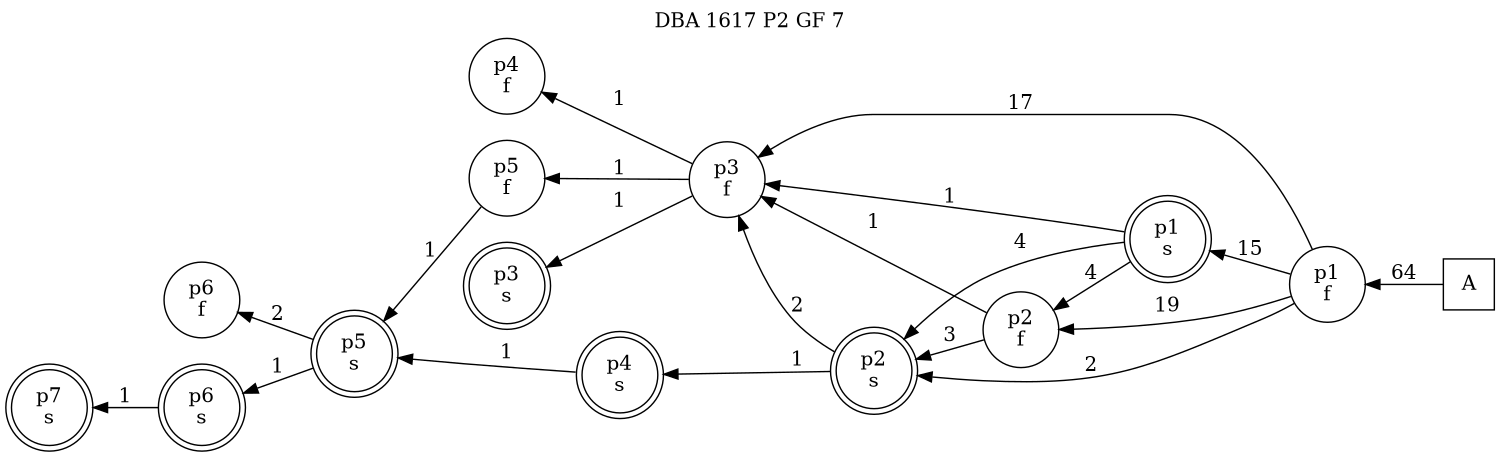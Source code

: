 digraph DBA_1617_P2_GF_7_GOOD {
labelloc="tl"
label= " DBA 1617 P2 GF 7 "
rankdir="RL";
graph [ size=" 10 , 10 !"]

"A" [shape="square" label="A"]
"p1_f" [shape="circle" label="p1
f"]
"p2_f" [shape="circle" label="p2
f"]
"p1_s" [shape="doublecircle" label="p1
s"]
"p2_s" [shape="doublecircle" label="p2
s"]
"p3_f" [shape="circle" label="p3
f"]
"p4_f" [shape="circle" label="p4
f"]
"p5_f" [shape="circle" label="p5
f"]
"p5_s" [shape="doublecircle" label="p5
s"]
"p6_f" [shape="circle" label="p6
f"]
"p3_s" [shape="doublecircle" label="p3
s"]
"p4_s" [shape="doublecircle" label="p4
s"]
"p6_s" [shape="doublecircle" label="p6
s"]
"p7_s" [shape="doublecircle" label="p7
s"]
"A" -> "p1_f" [ label=64]
"p1_f" -> "p2_f" [ label=19]
"p1_f" -> "p1_s" [ label=15]
"p1_f" -> "p2_s" [ label=2]
"p1_f" -> "p3_f" [ label=17]
"p2_f" -> "p2_s" [ label=3]
"p2_f" -> "p3_f" [ label=1]
"p1_s" -> "p2_f" [ label=4]
"p1_s" -> "p2_s" [ label=4]
"p1_s" -> "p3_f" [ label=1]
"p2_s" -> "p3_f" [ label=2]
"p2_s" -> "p4_s" [ label=1]
"p3_f" -> "p4_f" [ label=1]
"p3_f" -> "p5_f" [ label=1]
"p3_f" -> "p3_s" [ label=1]
"p5_f" -> "p5_s" [ label=1]
"p5_s" -> "p6_f" [ label=2]
"p5_s" -> "p6_s" [ label=1]
"p4_s" -> "p5_s" [ label=1]
"p6_s" -> "p7_s" [ label=1]
}
